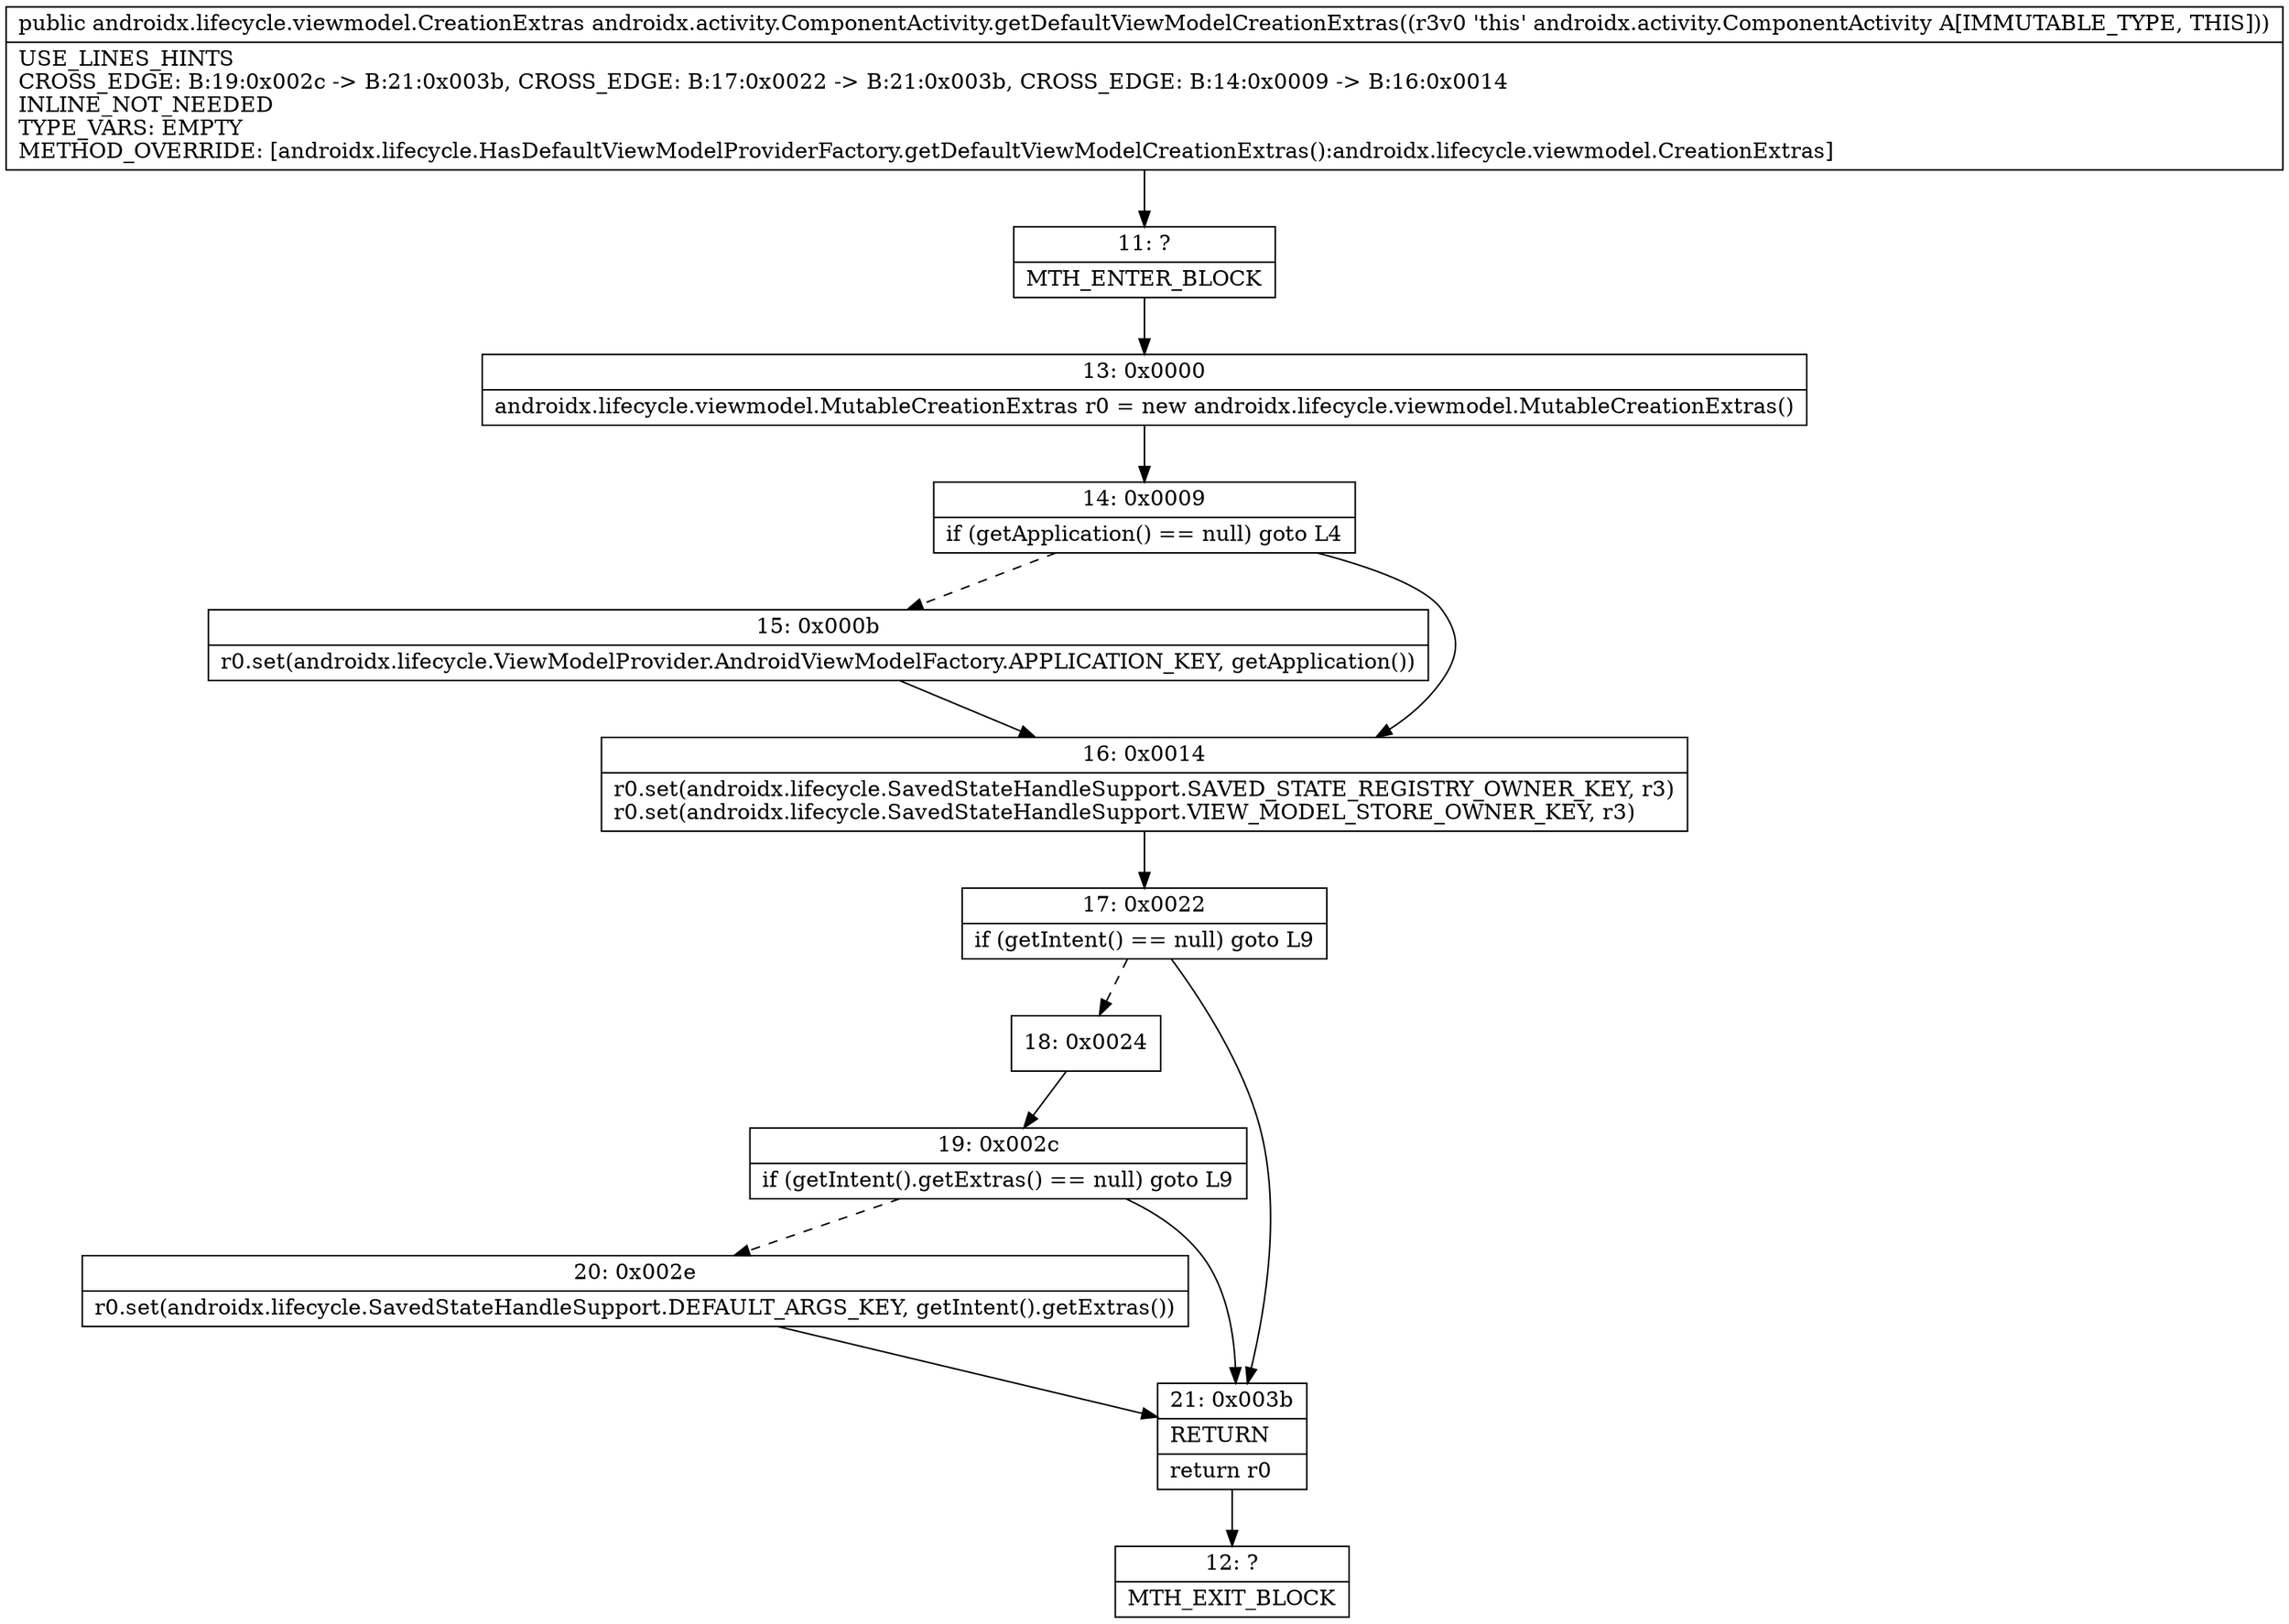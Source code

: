 digraph "CFG forandroidx.activity.ComponentActivity.getDefaultViewModelCreationExtras()Landroidx\/lifecycle\/viewmodel\/CreationExtras;" {
Node_11 [shape=record,label="{11\:\ ?|MTH_ENTER_BLOCK\l}"];
Node_13 [shape=record,label="{13\:\ 0x0000|androidx.lifecycle.viewmodel.MutableCreationExtras r0 = new androidx.lifecycle.viewmodel.MutableCreationExtras()\l}"];
Node_14 [shape=record,label="{14\:\ 0x0009|if (getApplication() == null) goto L4\l}"];
Node_15 [shape=record,label="{15\:\ 0x000b|r0.set(androidx.lifecycle.ViewModelProvider.AndroidViewModelFactory.APPLICATION_KEY, getApplication())\l}"];
Node_16 [shape=record,label="{16\:\ 0x0014|r0.set(androidx.lifecycle.SavedStateHandleSupport.SAVED_STATE_REGISTRY_OWNER_KEY, r3)\lr0.set(androidx.lifecycle.SavedStateHandleSupport.VIEW_MODEL_STORE_OWNER_KEY, r3)\l}"];
Node_17 [shape=record,label="{17\:\ 0x0022|if (getIntent() == null) goto L9\l}"];
Node_18 [shape=record,label="{18\:\ 0x0024}"];
Node_19 [shape=record,label="{19\:\ 0x002c|if (getIntent().getExtras() == null) goto L9\l}"];
Node_20 [shape=record,label="{20\:\ 0x002e|r0.set(androidx.lifecycle.SavedStateHandleSupport.DEFAULT_ARGS_KEY, getIntent().getExtras())\l}"];
Node_21 [shape=record,label="{21\:\ 0x003b|RETURN\l|return r0\l}"];
Node_12 [shape=record,label="{12\:\ ?|MTH_EXIT_BLOCK\l}"];
MethodNode[shape=record,label="{public androidx.lifecycle.viewmodel.CreationExtras androidx.activity.ComponentActivity.getDefaultViewModelCreationExtras((r3v0 'this' androidx.activity.ComponentActivity A[IMMUTABLE_TYPE, THIS]))  | USE_LINES_HINTS\lCROSS_EDGE: B:19:0x002c \-\> B:21:0x003b, CROSS_EDGE: B:17:0x0022 \-\> B:21:0x003b, CROSS_EDGE: B:14:0x0009 \-\> B:16:0x0014\lINLINE_NOT_NEEDED\lTYPE_VARS: EMPTY\lMETHOD_OVERRIDE: [androidx.lifecycle.HasDefaultViewModelProviderFactory.getDefaultViewModelCreationExtras():androidx.lifecycle.viewmodel.CreationExtras]\l}"];
MethodNode -> Node_11;Node_11 -> Node_13;
Node_13 -> Node_14;
Node_14 -> Node_15[style=dashed];
Node_14 -> Node_16;
Node_15 -> Node_16;
Node_16 -> Node_17;
Node_17 -> Node_18[style=dashed];
Node_17 -> Node_21;
Node_18 -> Node_19;
Node_19 -> Node_20[style=dashed];
Node_19 -> Node_21;
Node_20 -> Node_21;
Node_21 -> Node_12;
}

